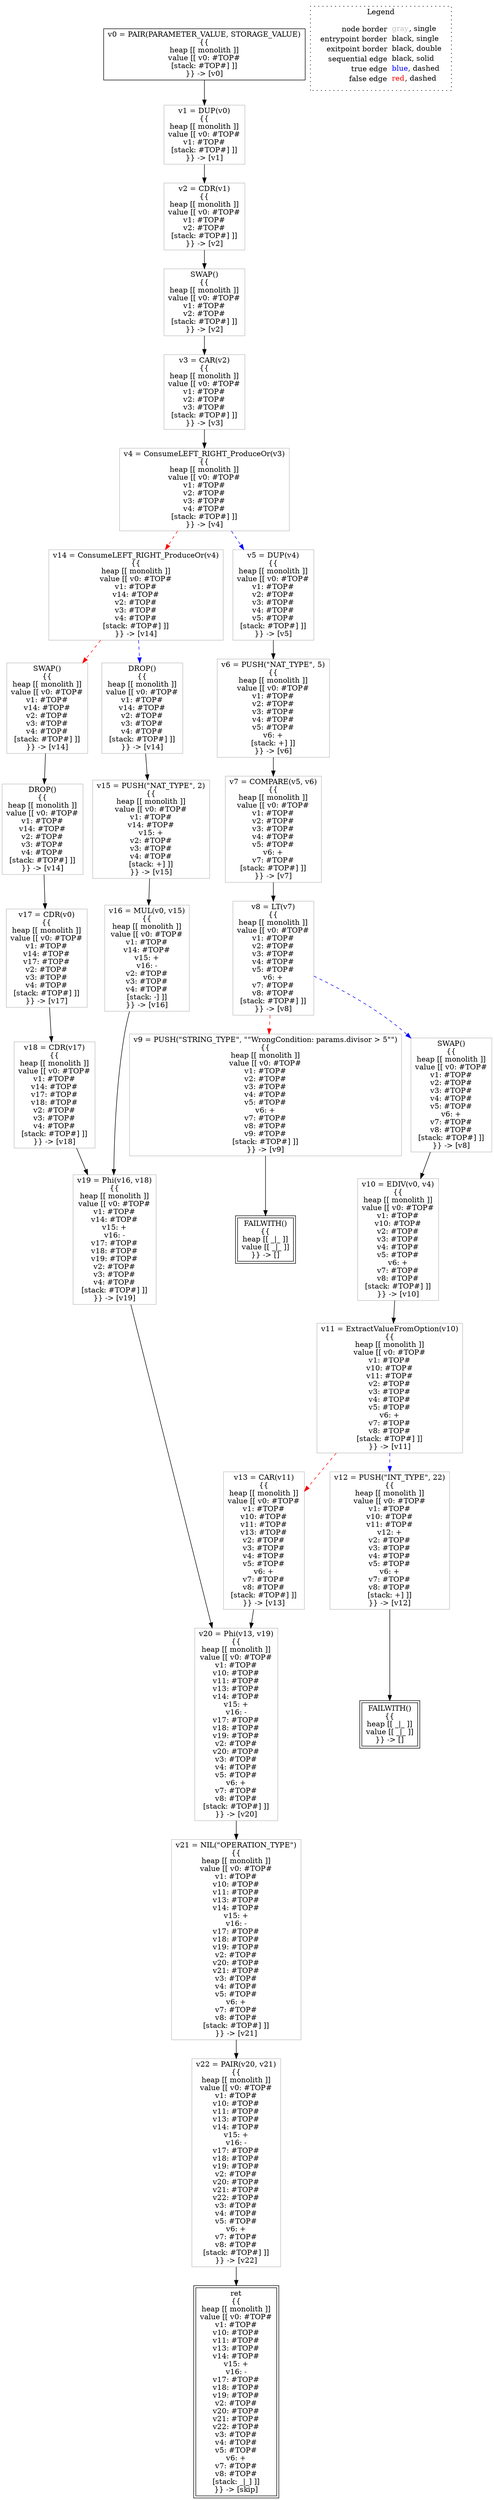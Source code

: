 digraph {
	"node0" [shape="rect",color="black",label=<v0 = PAIR(PARAMETER_VALUE, STORAGE_VALUE)<BR/>{{<BR/>heap [[ monolith ]]<BR/>value [[ v0: #TOP#<BR/>[stack: #TOP#] ]]<BR/>}} -&gt; [v0]>];
	"node1" [shape="rect",color="gray",label=<v19 = Phi(v16, v18)<BR/>{{<BR/>heap [[ monolith ]]<BR/>value [[ v0: #TOP#<BR/>v1: #TOP#<BR/>v14: #TOP#<BR/>v15: +<BR/>v16: -<BR/>v17: #TOP#<BR/>v18: #TOP#<BR/>v19: #TOP#<BR/>v2: #TOP#<BR/>v3: #TOP#<BR/>v4: #TOP#<BR/>[stack: #TOP#] ]]<BR/>}} -&gt; [v19]>];
	"node2" [shape="rect",color="gray",label=<v1 = DUP(v0)<BR/>{{<BR/>heap [[ monolith ]]<BR/>value [[ v0: #TOP#<BR/>v1: #TOP#<BR/>[stack: #TOP#] ]]<BR/>}} -&gt; [v1]>];
	"node3" [shape="rect",color="gray",label=<v21 = NIL(&quot;OPERATION_TYPE&quot;)<BR/>{{<BR/>heap [[ monolith ]]<BR/>value [[ v0: #TOP#<BR/>v1: #TOP#<BR/>v10: #TOP#<BR/>v11: #TOP#<BR/>v13: #TOP#<BR/>v14: #TOP#<BR/>v15: +<BR/>v16: -<BR/>v17: #TOP#<BR/>v18: #TOP#<BR/>v19: #TOP#<BR/>v2: #TOP#<BR/>v20: #TOP#<BR/>v21: #TOP#<BR/>v3: #TOP#<BR/>v4: #TOP#<BR/>v5: #TOP#<BR/>v6: +<BR/>v7: #TOP#<BR/>v8: #TOP#<BR/>[stack: #TOP#] ]]<BR/>}} -&gt; [v21]>];
	"node4" [shape="rect",color="gray",label=<v17 = CDR(v0)<BR/>{{<BR/>heap [[ monolith ]]<BR/>value [[ v0: #TOP#<BR/>v1: #TOP#<BR/>v14: #TOP#<BR/>v17: #TOP#<BR/>v2: #TOP#<BR/>v3: #TOP#<BR/>v4: #TOP#<BR/>[stack: #TOP#] ]]<BR/>}} -&gt; [v17]>];
	"node5" [shape="rect",color="gray",label=<v22 = PAIR(v20, v21)<BR/>{{<BR/>heap [[ monolith ]]<BR/>value [[ v0: #TOP#<BR/>v1: #TOP#<BR/>v10: #TOP#<BR/>v11: #TOP#<BR/>v13: #TOP#<BR/>v14: #TOP#<BR/>v15: +<BR/>v16: -<BR/>v17: #TOP#<BR/>v18: #TOP#<BR/>v19: #TOP#<BR/>v2: #TOP#<BR/>v20: #TOP#<BR/>v21: #TOP#<BR/>v22: #TOP#<BR/>v3: #TOP#<BR/>v4: #TOP#<BR/>v5: #TOP#<BR/>v6: +<BR/>v7: #TOP#<BR/>v8: #TOP#<BR/>[stack: #TOP#] ]]<BR/>}} -&gt; [v22]>];
	"node6" [shape="rect",color="gray",label=<SWAP()<BR/>{{<BR/>heap [[ monolith ]]<BR/>value [[ v0: #TOP#<BR/>v1: #TOP#<BR/>v14: #TOP#<BR/>v2: #TOP#<BR/>v3: #TOP#<BR/>v4: #TOP#<BR/>[stack: #TOP#] ]]<BR/>}} -&gt; [v14]>];
	"node7" [shape="rect",color="gray",label=<v13 = CAR(v11)<BR/>{{<BR/>heap [[ monolith ]]<BR/>value [[ v0: #TOP#<BR/>v1: #TOP#<BR/>v10: #TOP#<BR/>v11: #TOP#<BR/>v13: #TOP#<BR/>v2: #TOP#<BR/>v3: #TOP#<BR/>v4: #TOP#<BR/>v5: #TOP#<BR/>v6: +<BR/>v7: #TOP#<BR/>v8: #TOP#<BR/>[stack: #TOP#] ]]<BR/>}} -&gt; [v13]>];
	"node8" [shape="rect",color="gray",label=<v3 = CAR(v2)<BR/>{{<BR/>heap [[ monolith ]]<BR/>value [[ v0: #TOP#<BR/>v1: #TOP#<BR/>v2: #TOP#<BR/>v3: #TOP#<BR/>[stack: #TOP#] ]]<BR/>}} -&gt; [v3]>];
	"node9" [shape="rect",color="gray",label=<v12 = PUSH(&quot;INT_TYPE&quot;, 22)<BR/>{{<BR/>heap [[ monolith ]]<BR/>value [[ v0: #TOP#<BR/>v1: #TOP#<BR/>v10: #TOP#<BR/>v11: #TOP#<BR/>v12: +<BR/>v2: #TOP#<BR/>v3: #TOP#<BR/>v4: #TOP#<BR/>v5: #TOP#<BR/>v6: +<BR/>v7: #TOP#<BR/>v8: #TOP#<BR/>[stack: +] ]]<BR/>}} -&gt; [v12]>];
	"node10" [shape="rect",color="gray",label=<v6 = PUSH(&quot;NAT_TYPE&quot;, 5)<BR/>{{<BR/>heap [[ monolith ]]<BR/>value [[ v0: #TOP#<BR/>v1: #TOP#<BR/>v2: #TOP#<BR/>v3: #TOP#<BR/>v4: #TOP#<BR/>v5: #TOP#<BR/>v6: +<BR/>[stack: +] ]]<BR/>}} -&gt; [v6]>];
	"node11" [shape="rect",color="black",peripheries="2",label=<ret<BR/>{{<BR/>heap [[ monolith ]]<BR/>value [[ v0: #TOP#<BR/>v1: #TOP#<BR/>v10: #TOP#<BR/>v11: #TOP#<BR/>v13: #TOP#<BR/>v14: #TOP#<BR/>v15: +<BR/>v16: -<BR/>v17: #TOP#<BR/>v18: #TOP#<BR/>v19: #TOP#<BR/>v2: #TOP#<BR/>v20: #TOP#<BR/>v21: #TOP#<BR/>v22: #TOP#<BR/>v3: #TOP#<BR/>v4: #TOP#<BR/>v5: #TOP#<BR/>v6: +<BR/>v7: #TOP#<BR/>v8: #TOP#<BR/>[stack: _|_] ]]<BR/>}} -&gt; [skip]>];
	"node12" [shape="rect",color="gray",label=<v9 = PUSH(&quot;STRING_TYPE&quot;, &quot;&quot;WrongCondition: params.divisor &gt; 5&quot;&quot;)<BR/>{{<BR/>heap [[ monolith ]]<BR/>value [[ v0: #TOP#<BR/>v1: #TOP#<BR/>v2: #TOP#<BR/>v3: #TOP#<BR/>v4: #TOP#<BR/>v5: #TOP#<BR/>v6: +<BR/>v7: #TOP#<BR/>v8: #TOP#<BR/>v9: #TOP#<BR/>[stack: #TOP#] ]]<BR/>}} -&gt; [v9]>];
	"node13" [shape="rect",color="gray",label=<v14 = ConsumeLEFT_RIGHT_ProduceOr(v4)<BR/>{{<BR/>heap [[ monolith ]]<BR/>value [[ v0: #TOP#<BR/>v1: #TOP#<BR/>v14: #TOP#<BR/>v2: #TOP#<BR/>v3: #TOP#<BR/>v4: #TOP#<BR/>[stack: #TOP#] ]]<BR/>}} -&gt; [v14]>];
	"node14" [shape="rect",color="gray",label=<v16 = MUL(v0, v15)<BR/>{{<BR/>heap [[ monolith ]]<BR/>value [[ v0: #TOP#<BR/>v1: #TOP#<BR/>v14: #TOP#<BR/>v15: +<BR/>v16: -<BR/>v2: #TOP#<BR/>v3: #TOP#<BR/>v4: #TOP#<BR/>[stack: -] ]]<BR/>}} -&gt; [v16]>];
	"node15" [shape="rect",color="gray",label=<v15 = PUSH(&quot;NAT_TYPE&quot;, 2)<BR/>{{<BR/>heap [[ monolith ]]<BR/>value [[ v0: #TOP#<BR/>v1: #TOP#<BR/>v14: #TOP#<BR/>v15: +<BR/>v2: #TOP#<BR/>v3: #TOP#<BR/>v4: #TOP#<BR/>[stack: +] ]]<BR/>}} -&gt; [v15]>];
	"node16" [shape="rect",color="gray",label=<SWAP()<BR/>{{<BR/>heap [[ monolith ]]<BR/>value [[ v0: #TOP#<BR/>v1: #TOP#<BR/>v2: #TOP#<BR/>v3: #TOP#<BR/>v4: #TOP#<BR/>v5: #TOP#<BR/>v6: +<BR/>v7: #TOP#<BR/>v8: #TOP#<BR/>[stack: #TOP#] ]]<BR/>}} -&gt; [v8]>];
	"node17" [shape="rect",color="gray",label=<DROP()<BR/>{{<BR/>heap [[ monolith ]]<BR/>value [[ v0: #TOP#<BR/>v1: #TOP#<BR/>v14: #TOP#<BR/>v2: #TOP#<BR/>v3: #TOP#<BR/>v4: #TOP#<BR/>[stack: #TOP#] ]]<BR/>}} -&gt; [v14]>];
	"node18" [shape="rect",color="gray",label=<v7 = COMPARE(v5, v6)<BR/>{{<BR/>heap [[ monolith ]]<BR/>value [[ v0: #TOP#<BR/>v1: #TOP#<BR/>v2: #TOP#<BR/>v3: #TOP#<BR/>v4: #TOP#<BR/>v5: #TOP#<BR/>v6: +<BR/>v7: #TOP#<BR/>[stack: #TOP#] ]]<BR/>}} -&gt; [v7]>];
	"node19" [shape="rect",color="gray",label=<v11 = ExtractValueFromOption(v10)<BR/>{{<BR/>heap [[ monolith ]]<BR/>value [[ v0: #TOP#<BR/>v1: #TOP#<BR/>v10: #TOP#<BR/>v11: #TOP#<BR/>v2: #TOP#<BR/>v3: #TOP#<BR/>v4: #TOP#<BR/>v5: #TOP#<BR/>v6: +<BR/>v7: #TOP#<BR/>v8: #TOP#<BR/>[stack: #TOP#] ]]<BR/>}} -&gt; [v11]>];
	"node20" [shape="rect",color="gray",label=<v10 = EDIV(v0, v4)<BR/>{{<BR/>heap [[ monolith ]]<BR/>value [[ v0: #TOP#<BR/>v1: #TOP#<BR/>v10: #TOP#<BR/>v2: #TOP#<BR/>v3: #TOP#<BR/>v4: #TOP#<BR/>v5: #TOP#<BR/>v6: +<BR/>v7: #TOP#<BR/>v8: #TOP#<BR/>[stack: #TOP#] ]]<BR/>}} -&gt; [v10]>];
	"node21" [shape="rect",color="gray",label=<v8 = LT(v7)<BR/>{{<BR/>heap [[ monolith ]]<BR/>value [[ v0: #TOP#<BR/>v1: #TOP#<BR/>v2: #TOP#<BR/>v3: #TOP#<BR/>v4: #TOP#<BR/>v5: #TOP#<BR/>v6: +<BR/>v7: #TOP#<BR/>v8: #TOP#<BR/>[stack: #TOP#] ]]<BR/>}} -&gt; [v8]>];
	"node22" [shape="rect",color="black",peripheries="2",label=<FAILWITH()<BR/>{{<BR/>heap [[ _|_ ]]<BR/>value [[ _|_ ]]<BR/>}} -&gt; []>];
	"node23" [shape="rect",color="gray",label=<SWAP()<BR/>{{<BR/>heap [[ monolith ]]<BR/>value [[ v0: #TOP#<BR/>v1: #TOP#<BR/>v2: #TOP#<BR/>[stack: #TOP#] ]]<BR/>}} -&gt; [v2]>];
	"node24" [shape="rect",color="gray",label=<v4 = ConsumeLEFT_RIGHT_ProduceOr(v3)<BR/>{{<BR/>heap [[ monolith ]]<BR/>value [[ v0: #TOP#<BR/>v1: #TOP#<BR/>v2: #TOP#<BR/>v3: #TOP#<BR/>v4: #TOP#<BR/>[stack: #TOP#] ]]<BR/>}} -&gt; [v4]>];
	"node25" [shape="rect",color="gray",label=<v18 = CDR(v17)<BR/>{{<BR/>heap [[ monolith ]]<BR/>value [[ v0: #TOP#<BR/>v1: #TOP#<BR/>v14: #TOP#<BR/>v17: #TOP#<BR/>v18: #TOP#<BR/>v2: #TOP#<BR/>v3: #TOP#<BR/>v4: #TOP#<BR/>[stack: #TOP#] ]]<BR/>}} -&gt; [v18]>];
	"node26" [shape="rect",color="gray",label=<v5 = DUP(v4)<BR/>{{<BR/>heap [[ monolith ]]<BR/>value [[ v0: #TOP#<BR/>v1: #TOP#<BR/>v2: #TOP#<BR/>v3: #TOP#<BR/>v4: #TOP#<BR/>v5: #TOP#<BR/>[stack: #TOP#] ]]<BR/>}} -&gt; [v5]>];
	"node27" [shape="rect",color="black",peripheries="2",label=<FAILWITH()<BR/>{{<BR/>heap [[ _|_ ]]<BR/>value [[ _|_ ]]<BR/>}} -&gt; []>];
	"node28" [shape="rect",color="gray",label=<v2 = CDR(v1)<BR/>{{<BR/>heap [[ monolith ]]<BR/>value [[ v0: #TOP#<BR/>v1: #TOP#<BR/>v2: #TOP#<BR/>[stack: #TOP#] ]]<BR/>}} -&gt; [v2]>];
	"node29" [shape="rect",color="gray",label=<DROP()<BR/>{{<BR/>heap [[ monolith ]]<BR/>value [[ v0: #TOP#<BR/>v1: #TOP#<BR/>v14: #TOP#<BR/>v2: #TOP#<BR/>v3: #TOP#<BR/>v4: #TOP#<BR/>[stack: #TOP#] ]]<BR/>}} -&gt; [v14]>];
	"node30" [shape="rect",color="gray",label=<v20 = Phi(v13, v19)<BR/>{{<BR/>heap [[ monolith ]]<BR/>value [[ v0: #TOP#<BR/>v1: #TOP#<BR/>v10: #TOP#<BR/>v11: #TOP#<BR/>v13: #TOP#<BR/>v14: #TOP#<BR/>v15: +<BR/>v16: -<BR/>v17: #TOP#<BR/>v18: #TOP#<BR/>v19: #TOP#<BR/>v2: #TOP#<BR/>v20: #TOP#<BR/>v3: #TOP#<BR/>v4: #TOP#<BR/>v5: #TOP#<BR/>v6: +<BR/>v7: #TOP#<BR/>v8: #TOP#<BR/>[stack: #TOP#] ]]<BR/>}} -&gt; [v20]>];
	"node1" -> "node30" [color="black"];
	"node2" -> "node28" [color="black"];
	"node3" -> "node5" [color="black"];
	"node4" -> "node25" [color="black"];
	"node5" -> "node11" [color="black"];
	"node0" -> "node2" [color="black"];
	"node6" -> "node29" [color="black"];
	"node7" -> "node30" [color="black"];
	"node8" -> "node24" [color="black"];
	"node9" -> "node27" [color="black"];
	"node10" -> "node18" [color="black"];
	"node12" -> "node22" [color="black"];
	"node13" -> "node6" [color="red",style="dashed"];
	"node13" -> "node17" [color="blue",style="dashed"];
	"node14" -> "node1" [color="black"];
	"node15" -> "node14" [color="black"];
	"node16" -> "node20" [color="black"];
	"node17" -> "node15" [color="black"];
	"node18" -> "node21" [color="black"];
	"node19" -> "node9" [color="blue",style="dashed"];
	"node19" -> "node7" [color="red",style="dashed"];
	"node20" -> "node19" [color="black"];
	"node21" -> "node12" [color="red",style="dashed"];
	"node21" -> "node16" [color="blue",style="dashed"];
	"node23" -> "node8" [color="black"];
	"node24" -> "node13" [color="red",style="dashed"];
	"node24" -> "node26" [color="blue",style="dashed"];
	"node25" -> "node1" [color="black"];
	"node26" -> "node10" [color="black"];
	"node28" -> "node23" [color="black"];
	"node29" -> "node4" [color="black"];
	"node30" -> "node3" [color="black"];
subgraph cluster_legend {
	label="Legend";
	style=dotted;
	node [shape=plaintext];
	"legend" [label=<<table border="0" cellpadding="2" cellspacing="0" cellborder="0"><tr><td align="right">node border&nbsp;</td><td align="left"><font color="gray">gray</font>, single</td></tr><tr><td align="right">entrypoint border&nbsp;</td><td align="left"><font color="black">black</font>, single</td></tr><tr><td align="right">exitpoint border&nbsp;</td><td align="left"><font color="black">black</font>, double</td></tr><tr><td align="right">sequential edge&nbsp;</td><td align="left"><font color="black">black</font>, solid</td></tr><tr><td align="right">true edge&nbsp;</td><td align="left"><font color="blue">blue</font>, dashed</td></tr><tr><td align="right">false edge&nbsp;</td><td align="left"><font color="red">red</font>, dashed</td></tr></table>>];
}

}
